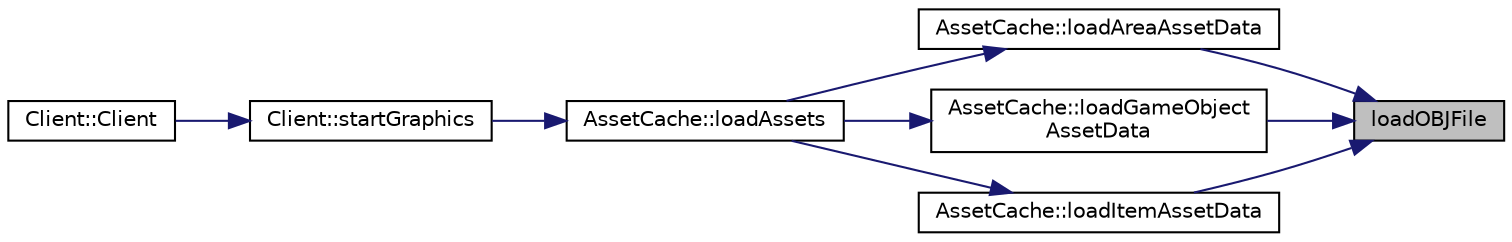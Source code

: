digraph "loadOBJFile"
{
 // LATEX_PDF_SIZE
  edge [fontname="Helvetica",fontsize="10",labelfontname="Helvetica",labelfontsize="10"];
  node [fontname="Helvetica",fontsize="10",shape=record];
  rankdir="RL";
  Node1 [label="loadOBJFile",height=0.2,width=0.4,color="black", fillcolor="grey75", style="filled", fontcolor="black",tooltip="Loads the object from the given path."];
  Node1 -> Node2 [dir="back",color="midnightblue",fontsize="10",style="solid",fontname="Helvetica"];
  Node2 [label="AssetCache::loadAreaAssetData",height=0.2,width=0.4,color="black", fillcolor="white", style="filled",URL="$classAssetCache.html#a48a445aae3950de86b925f1c560236cc",tooltip="Loads the map area assets data."];
  Node2 -> Node3 [dir="back",color="midnightblue",fontsize="10",style="solid",fontname="Helvetica"];
  Node3 [label="AssetCache::loadAssets",height=0.2,width=0.4,color="black", fillcolor="white", style="filled",URL="$classAssetCache.html#a65f5a313ec992e8d4fd1212272f404d0",tooltip="Loads all the assets into memory."];
  Node3 -> Node4 [dir="back",color="midnightblue",fontsize="10",style="solid",fontname="Helvetica"];
  Node4 [label="Client::startGraphics",height=0.2,width=0.4,color="black", fillcolor="white", style="filled",URL="$classClient.html#a7b7406bdc248547627fd669a92b86d6c",tooltip="Starts the graphics library."];
  Node4 -> Node5 [dir="back",color="midnightblue",fontsize="10",style="solid",fontname="Helvetica"];
  Node5 [label="Client::Client",height=0.2,width=0.4,color="black", fillcolor="white", style="filled",URL="$classClient.html#ad3e41ed92e71d5c3717db96e68b9541b",tooltip=" "];
  Node1 -> Node6 [dir="back",color="midnightblue",fontsize="10",style="solid",fontname="Helvetica"];
  Node6 [label="AssetCache::loadGameObject\lAssetData",height=0.2,width=0.4,color="black", fillcolor="white", style="filled",URL="$classAssetCache.html#acd699db149530b94fd54b52cc9047967",tooltip="Loads the game object assets data."];
  Node6 -> Node3 [dir="back",color="midnightblue",fontsize="10",style="solid",fontname="Helvetica"];
  Node1 -> Node7 [dir="back",color="midnightblue",fontsize="10",style="solid",fontname="Helvetica"];
  Node7 [label="AssetCache::loadItemAssetData",height=0.2,width=0.4,color="black", fillcolor="white", style="filled",URL="$classAssetCache.html#abda1d5aaa6bafdccb3fc7619c8096d88",tooltip="Loads the item assets data."];
  Node7 -> Node3 [dir="back",color="midnightblue",fontsize="10",style="solid",fontname="Helvetica"];
}
